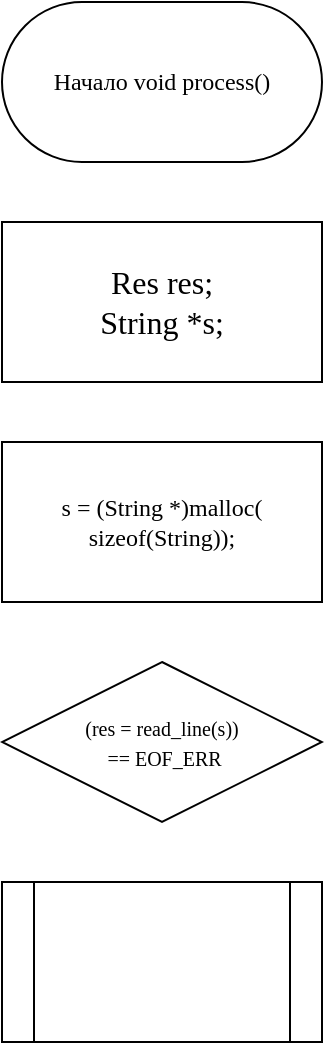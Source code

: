 <mxfile version="26.0.11">
  <diagram name="Страница — 1" id="3nzdwioMNdU5bhjPpn4M">
    <mxGraphModel dx="640" dy="768" grid="1" gridSize="10" guides="1" tooltips="1" connect="1" arrows="1" fold="1" page="1" pageScale="1" pageWidth="3300" pageHeight="2339" math="0" shadow="0">
      <root>
        <mxCell id="0" />
        <mxCell id="1" parent="0" />
        <mxCell id="XzOcoUJZ9QDszm1NcNFP-1" value="&lt;font face=&quot;Lucida Console&quot;&gt;Начало void process()&lt;/font&gt;" style="rounded=1;whiteSpace=wrap;html=1;arcSize=50;" vertex="1" parent="1">
          <mxGeometry x="40" y="40" width="160" height="80" as="geometry" />
        </mxCell>
        <mxCell id="XzOcoUJZ9QDszm1NcNFP-2" value="&lt;font style=&quot;font-size: 16px;&quot; face=&quot;Lucida Console&quot;&gt;Res res;&lt;/font&gt;&lt;div&gt;&lt;font style=&quot;font-size: 16px;&quot; face=&quot;Lucida Console&quot;&gt;String *s;&lt;/font&gt;&lt;/div&gt;" style="rounded=0;whiteSpace=wrap;html=1;strokeColor=default;align=center;verticalAlign=middle;arcSize=50;fontFamily=Helvetica;fontSize=12;fontColor=default;fillColor=default;" vertex="1" parent="1">
          <mxGeometry x="40" y="150" width="160" height="80" as="geometry" />
        </mxCell>
        <mxCell id="XzOcoUJZ9QDszm1NcNFP-3" value="&lt;font face=&quot;Lucida Console&quot;&gt;s = (String *)malloc(&lt;br&gt;sizeof(String));&lt;/font&gt;" style="rounded=0;whiteSpace=wrap;html=1;strokeColor=default;align=center;verticalAlign=middle;arcSize=50;fontFamily=Helvetica;fontSize=12;fontColor=default;fillColor=default;" vertex="1" parent="1">
          <mxGeometry x="40" y="260" width="160" height="80" as="geometry" />
        </mxCell>
        <mxCell id="XzOcoUJZ9QDszm1NcNFP-4" value="&lt;font style=&quot;font-size: 10px;&quot; face=&quot;Lucida Console&quot;&gt;(res = read_line(s))&lt;br&gt;&amp;nbsp;== EOF_ERR&lt;/font&gt;" style="rhombus;whiteSpace=wrap;html=1;rounded=0;strokeColor=default;align=center;verticalAlign=middle;arcSize=50;fontFamily=Helvetica;fontSize=12;fontColor=default;fillColor=default;" vertex="1" parent="1">
          <mxGeometry x="40" y="370" width="160" height="80" as="geometry" />
        </mxCell>
        <mxCell id="XzOcoUJZ9QDszm1NcNFP-6" value="" style="shape=process;whiteSpace=wrap;html=1;backgroundOutline=1;rounded=0;strokeColor=default;align=center;verticalAlign=middle;arcSize=50;fontFamily=Helvetica;fontSize=12;fontColor=default;fillColor=default;" vertex="1" parent="1">
          <mxGeometry x="40" y="480" width="160" height="80" as="geometry" />
        </mxCell>
      </root>
    </mxGraphModel>
  </diagram>
</mxfile>
